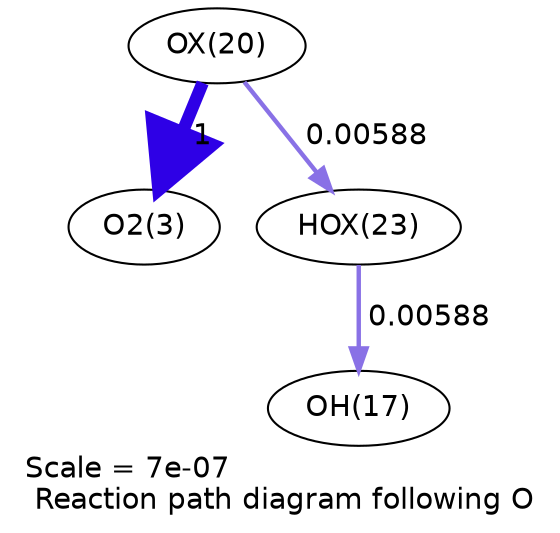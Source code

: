 digraph reaction_paths {
center=1;
s54 -> s5[fontname="Helvetica", penwidth=6, arrowsize=3, color="0.7, 1.5, 0.9"
, label=" 1"];
s54 -> s57[fontname="Helvetica", penwidth=2.12, arrowsize=1.06, color="0.7, 0.506, 0.9"
, label=" 0.00588"];
s57 -> s19[fontname="Helvetica", penwidth=2.12, arrowsize=1.06, color="0.7, 0.506, 0.9"
, label=" 0.00588"];
s5 [ fontname="Helvetica", label="O2(3)"];
s19 [ fontname="Helvetica", label="OH(17)"];
s54 [ fontname="Helvetica", label="OX(20)"];
s57 [ fontname="Helvetica", label="HOX(23)"];
 label = "Scale = 7e-07\l Reaction path diagram following O";
 fontname = "Helvetica";
}
